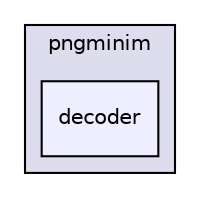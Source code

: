 digraph "png/lpng1612/contrib/pngminim/decoder" {
  compound=true
  node [ fontsize="10", fontname="Helvetica"];
  edge [ labelfontsize="10", labelfontname="Helvetica"];
  subgraph clusterdir_23bb6e86d6858176ad9e84456f3979ab {
    graph [ bgcolor="#ddddee", pencolor="black", label="pngminim" fontname="Helvetica", fontsize="10", URL="dir_23bb6e86d6858176ad9e84456f3979ab.html"]
  dir_380d504c30b7837beaf0f239bc2ce6bc [shape=box, label="decoder", style="filled", fillcolor="#eeeeff", pencolor="black", URL="dir_380d504c30b7837beaf0f239bc2ce6bc.html"];
  }
}
